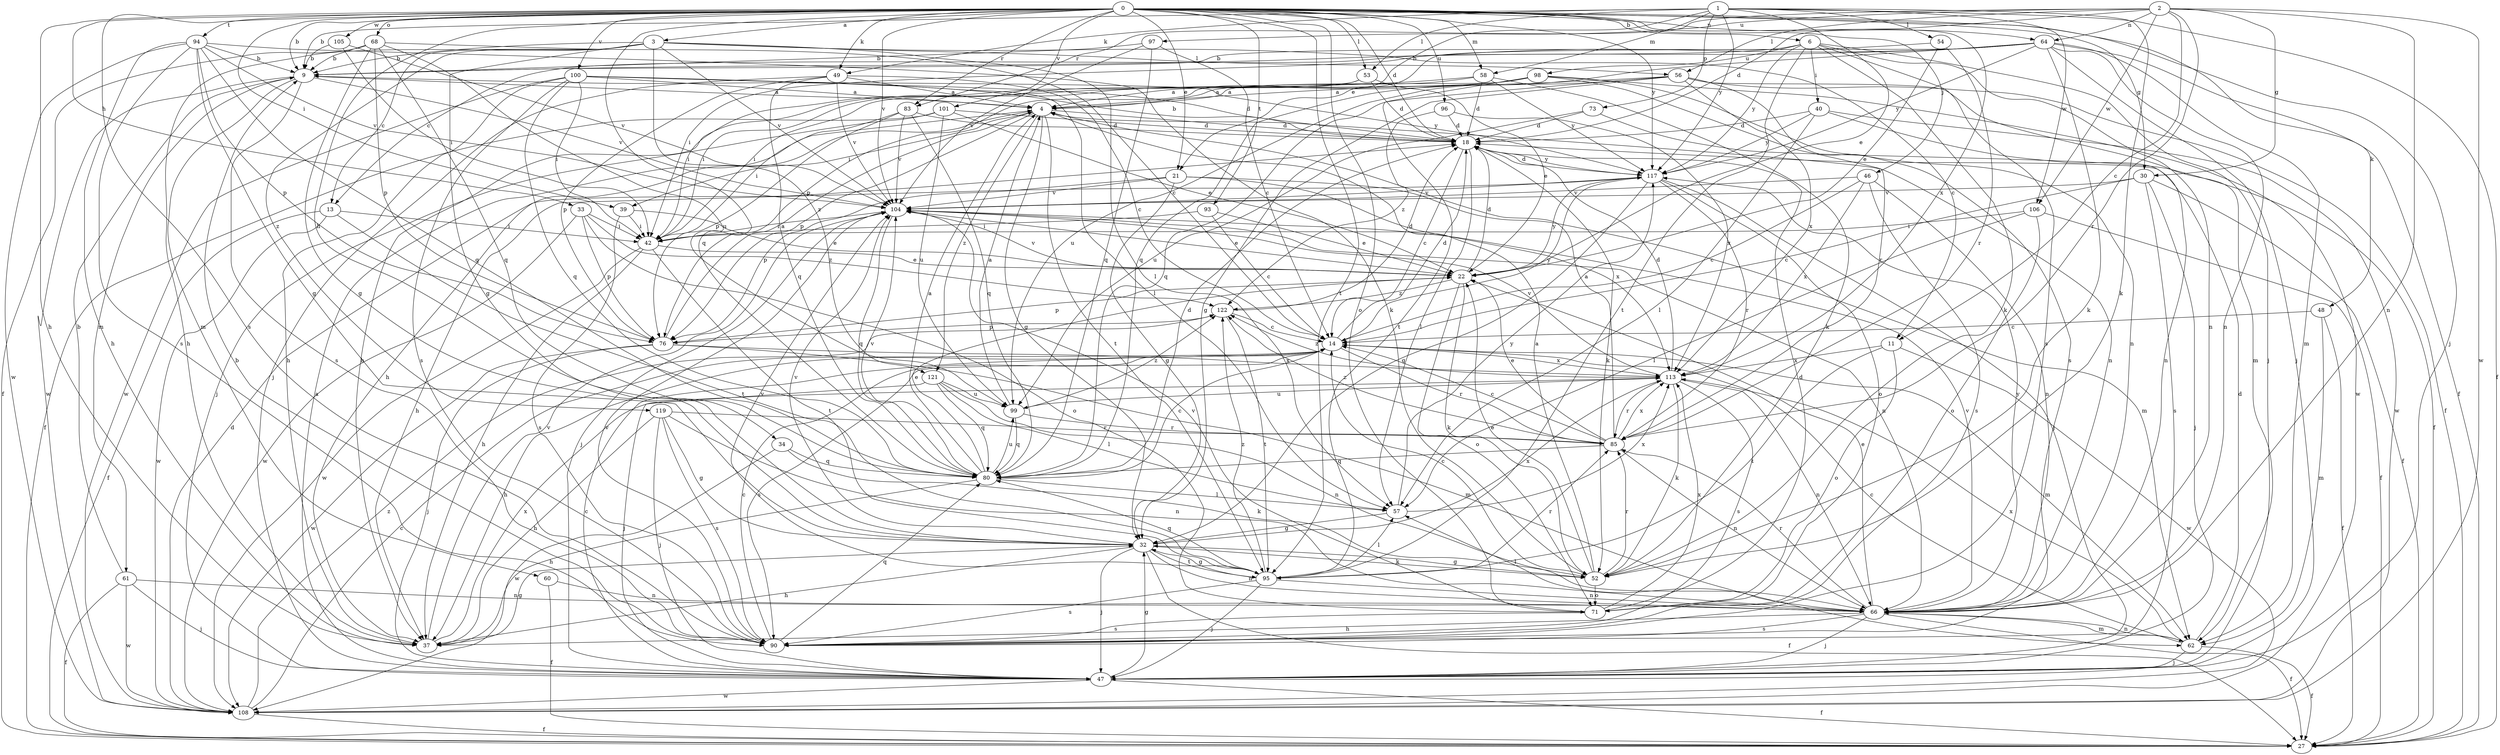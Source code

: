 strict digraph  {
0;
1;
2;
3;
4;
6;
9;
11;
13;
14;
18;
21;
22;
27;
30;
32;
33;
34;
37;
39;
40;
42;
46;
47;
48;
49;
52;
53;
54;
56;
57;
58;
60;
61;
62;
64;
66;
68;
71;
73;
76;
80;
83;
85;
90;
93;
94;
95;
96;
97;
98;
99;
100;
101;
104;
105;
106;
108;
113;
117;
119;
121;
122;
0 -> 3  [label=a];
0 -> 6  [label=b];
0 -> 9  [label=b];
0 -> 18  [label=d];
0 -> 21  [label=e];
0 -> 30  [label=g];
0 -> 33  [label=h];
0 -> 34  [label=h];
0 -> 37  [label=h];
0 -> 39  [label=i];
0 -> 46  [label=j];
0 -> 47  [label=j];
0 -> 48  [label=k];
0 -> 49  [label=k];
0 -> 53  [label=l];
0 -> 58  [label=m];
0 -> 64  [label=n];
0 -> 68  [label=o];
0 -> 71  [label=o];
0 -> 80  [label=q];
0 -> 83  [label=r];
0 -> 90  [label=s];
0 -> 93  [label=t];
0 -> 94  [label=t];
0 -> 95  [label=t];
0 -> 96  [label=u];
0 -> 100  [label=v];
0 -> 101  [label=v];
0 -> 104  [label=v];
0 -> 105  [label=w];
0 -> 113  [label=x];
0 -> 117  [label=y];
1 -> 9  [label=b];
1 -> 21  [label=e];
1 -> 22  [label=e];
1 -> 27  [label=f];
1 -> 49  [label=k];
1 -> 52  [label=k];
1 -> 53  [label=l];
1 -> 54  [label=l];
1 -> 58  [label=m];
1 -> 73  [label=p];
1 -> 106  [label=w];
1 -> 117  [label=y];
2 -> 11  [label=c];
2 -> 18  [label=d];
2 -> 30  [label=g];
2 -> 56  [label=l];
2 -> 64  [label=n];
2 -> 66  [label=n];
2 -> 83  [label=r];
2 -> 85  [label=r];
2 -> 97  [label=u];
2 -> 106  [label=w];
2 -> 108  [label=w];
3 -> 9  [label=b];
3 -> 11  [label=c];
3 -> 13  [label=c];
3 -> 32  [label=g];
3 -> 37  [label=h];
3 -> 56  [label=l];
3 -> 57  [label=l];
3 -> 104  [label=v];
3 -> 119  [label=z];
3 -> 121  [label=z];
4 -> 18  [label=d];
4 -> 32  [label=g];
4 -> 37  [label=h];
4 -> 39  [label=i];
4 -> 66  [label=n];
4 -> 76  [label=p];
4 -> 95  [label=t];
4 -> 121  [label=z];
6 -> 13  [label=c];
6 -> 40  [label=i];
6 -> 47  [label=j];
6 -> 52  [label=k];
6 -> 66  [label=n];
6 -> 90  [label=s];
6 -> 95  [label=t];
6 -> 98  [label=u];
6 -> 117  [label=y];
9 -> 4  [label=a];
9 -> 60  [label=m];
9 -> 61  [label=m];
9 -> 90  [label=s];
9 -> 104  [label=v];
9 -> 108  [label=w];
11 -> 71  [label=o];
11 -> 95  [label=t];
11 -> 108  [label=w];
11 -> 113  [label=x];
13 -> 27  [label=f];
13 -> 42  [label=i];
13 -> 95  [label=t];
13 -> 108  [label=w];
14 -> 18  [label=d];
14 -> 37  [label=h];
14 -> 62  [label=m];
14 -> 85  [label=r];
14 -> 90  [label=s];
14 -> 113  [label=x];
14 -> 117  [label=y];
18 -> 9  [label=b];
18 -> 14  [label=c];
18 -> 52  [label=k];
18 -> 57  [label=l];
18 -> 117  [label=y];
21 -> 32  [label=g];
21 -> 62  [label=m];
21 -> 76  [label=p];
21 -> 104  [label=v];
21 -> 113  [label=x];
22 -> 18  [label=d];
22 -> 52  [label=k];
22 -> 71  [label=o];
22 -> 76  [label=p];
22 -> 104  [label=v];
22 -> 117  [label=y];
22 -> 122  [label=z];
30 -> 14  [label=c];
30 -> 27  [label=f];
30 -> 47  [label=j];
30 -> 90  [label=s];
30 -> 104  [label=v];
32 -> 27  [label=f];
32 -> 37  [label=h];
32 -> 47  [label=j];
32 -> 52  [label=k];
32 -> 66  [label=n];
32 -> 95  [label=t];
32 -> 104  [label=v];
32 -> 113  [label=x];
33 -> 42  [label=i];
33 -> 71  [label=o];
33 -> 76  [label=p];
33 -> 108  [label=w];
33 -> 122  [label=z];
34 -> 52  [label=k];
34 -> 80  [label=q];
34 -> 108  [label=w];
37 -> 32  [label=g];
37 -> 104  [label=v];
37 -> 113  [label=x];
39 -> 22  [label=e];
39 -> 42  [label=i];
39 -> 90  [label=s];
40 -> 18  [label=d];
40 -> 57  [label=l];
40 -> 66  [label=n];
40 -> 108  [label=w];
40 -> 117  [label=y];
42 -> 22  [label=e];
42 -> 37  [label=h];
42 -> 95  [label=t];
42 -> 108  [label=w];
46 -> 14  [label=c];
46 -> 66  [label=n];
46 -> 90  [label=s];
46 -> 104  [label=v];
46 -> 113  [label=x];
47 -> 4  [label=a];
47 -> 14  [label=c];
47 -> 27  [label=f];
47 -> 32  [label=g];
47 -> 108  [label=w];
48 -> 14  [label=c];
48 -> 27  [label=f];
48 -> 62  [label=m];
49 -> 4  [label=a];
49 -> 14  [label=c];
49 -> 47  [label=j];
49 -> 76  [label=p];
49 -> 80  [label=q];
49 -> 104  [label=v];
52 -> 4  [label=a];
52 -> 14  [label=c];
52 -> 22  [label=e];
52 -> 32  [label=g];
52 -> 71  [label=o];
52 -> 85  [label=r];
53 -> 4  [label=a];
53 -> 18  [label=d];
53 -> 22  [label=e];
53 -> 42  [label=i];
54 -> 9  [label=b];
54 -> 22  [label=e];
54 -> 85  [label=r];
56 -> 4  [label=a];
56 -> 27  [label=f];
56 -> 32  [label=g];
56 -> 62  [label=m];
56 -> 80  [label=q];
56 -> 90  [label=s];
56 -> 99  [label=u];
56 -> 113  [label=x];
57 -> 32  [label=g];
57 -> 113  [label=x];
57 -> 117  [label=y];
58 -> 4  [label=a];
58 -> 18  [label=d];
58 -> 42  [label=i];
58 -> 52  [label=k];
58 -> 117  [label=y];
60 -> 27  [label=f];
60 -> 66  [label=n];
61 -> 9  [label=b];
61 -> 27  [label=f];
61 -> 47  [label=j];
61 -> 66  [label=n];
61 -> 108  [label=w];
62 -> 14  [label=c];
62 -> 18  [label=d];
62 -> 27  [label=f];
62 -> 47  [label=j];
62 -> 66  [label=n];
62 -> 113  [label=x];
64 -> 9  [label=b];
64 -> 27  [label=f];
64 -> 42  [label=i];
64 -> 47  [label=j];
64 -> 52  [label=k];
64 -> 62  [label=m];
64 -> 66  [label=n];
64 -> 76  [label=p];
64 -> 80  [label=q];
64 -> 117  [label=y];
66 -> 22  [label=e];
66 -> 27  [label=f];
66 -> 37  [label=h];
66 -> 47  [label=j];
66 -> 57  [label=l];
66 -> 62  [label=m];
66 -> 85  [label=r];
66 -> 90  [label=s];
66 -> 104  [label=v];
66 -> 117  [label=y];
68 -> 9  [label=b];
68 -> 14  [label=c];
68 -> 27  [label=f];
68 -> 32  [label=g];
68 -> 76  [label=p];
68 -> 80  [label=q];
68 -> 99  [label=u];
71 -> 18  [label=d];
71 -> 90  [label=s];
71 -> 104  [label=v];
71 -> 113  [label=x];
73 -> 18  [label=d];
73 -> 27  [label=f];
73 -> 99  [label=u];
76 -> 4  [label=a];
76 -> 47  [label=j];
76 -> 62  [label=m];
76 -> 108  [label=w];
76 -> 113  [label=x];
80 -> 4  [label=a];
80 -> 14  [label=c];
80 -> 18  [label=d];
80 -> 22  [label=e];
80 -> 37  [label=h];
80 -> 57  [label=l];
80 -> 99  [label=u];
80 -> 104  [label=v];
83 -> 18  [label=d];
83 -> 42  [label=i];
83 -> 76  [label=p];
83 -> 80  [label=q];
83 -> 104  [label=v];
85 -> 4  [label=a];
85 -> 14  [label=c];
85 -> 22  [label=e];
85 -> 66  [label=n];
85 -> 80  [label=q];
85 -> 113  [label=x];
85 -> 122  [label=z];
90 -> 9  [label=b];
90 -> 14  [label=c];
90 -> 80  [label=q];
90 -> 104  [label=v];
93 -> 14  [label=c];
93 -> 22  [label=e];
93 -> 42  [label=i];
94 -> 9  [label=b];
94 -> 32  [label=g];
94 -> 37  [label=h];
94 -> 52  [label=k];
94 -> 76  [label=p];
94 -> 80  [label=q];
94 -> 90  [label=s];
94 -> 104  [label=v];
94 -> 108  [label=w];
95 -> 32  [label=g];
95 -> 47  [label=j];
95 -> 57  [label=l];
95 -> 66  [label=n];
95 -> 80  [label=q];
95 -> 85  [label=r];
95 -> 90  [label=s];
95 -> 104  [label=v];
95 -> 122  [label=z];
96 -> 18  [label=d];
96 -> 113  [label=x];
96 -> 122  [label=z];
97 -> 9  [label=b];
97 -> 14  [label=c];
97 -> 80  [label=q];
97 -> 104  [label=v];
98 -> 4  [label=a];
98 -> 37  [label=h];
98 -> 42  [label=i];
98 -> 66  [label=n];
98 -> 85  [label=r];
98 -> 95  [label=t];
98 -> 108  [label=w];
99 -> 4  [label=a];
99 -> 80  [label=q];
99 -> 85  [label=r];
99 -> 122  [label=z];
100 -> 4  [label=a];
100 -> 18  [label=d];
100 -> 37  [label=h];
100 -> 42  [label=i];
100 -> 57  [label=l];
100 -> 80  [label=q];
100 -> 90  [label=s];
100 -> 108  [label=w];
100 -> 117  [label=y];
101 -> 18  [label=d];
101 -> 22  [label=e];
101 -> 27  [label=f];
101 -> 47  [label=j];
101 -> 99  [label=u];
104 -> 22  [label=e];
104 -> 42  [label=i];
104 -> 47  [label=j];
104 -> 66  [label=n];
104 -> 80  [label=q];
105 -> 9  [label=b];
105 -> 42  [label=i];
105 -> 104  [label=v];
106 -> 27  [label=f];
106 -> 42  [label=i];
106 -> 57  [label=l];
106 -> 71  [label=o];
108 -> 14  [label=c];
108 -> 18  [label=d];
108 -> 27  [label=f];
108 -> 122  [label=z];
113 -> 18  [label=d];
113 -> 52  [label=k];
113 -> 66  [label=n];
113 -> 85  [label=r];
113 -> 90  [label=s];
113 -> 99  [label=u];
113 -> 104  [label=v];
113 -> 122  [label=z];
117 -> 18  [label=d];
117 -> 32  [label=g];
117 -> 37  [label=h];
117 -> 47  [label=j];
117 -> 71  [label=o];
117 -> 85  [label=r];
117 -> 104  [label=v];
119 -> 32  [label=g];
119 -> 37  [label=h];
119 -> 47  [label=j];
119 -> 66  [label=n];
119 -> 85  [label=r];
119 -> 90  [label=s];
121 -> 47  [label=j];
121 -> 57  [label=l];
121 -> 66  [label=n];
121 -> 80  [label=q];
121 -> 99  [label=u];
122 -> 14  [label=c];
122 -> 18  [label=d];
122 -> 76  [label=p];
122 -> 95  [label=t];
}

